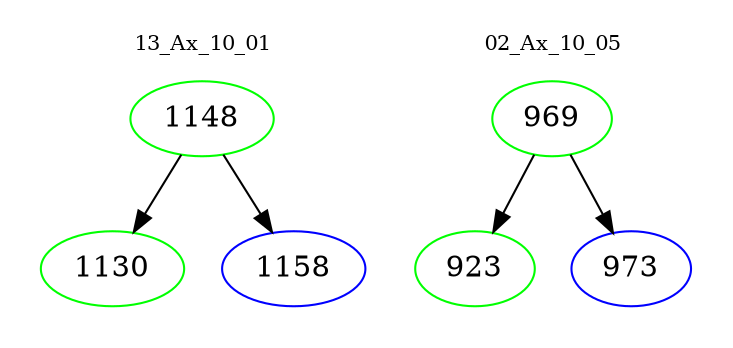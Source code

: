 digraph{
subgraph cluster_0 {
color = white
label = "13_Ax_10_01";
fontsize=10;
T0_1148 [label="1148", color="green"]
T0_1148 -> T0_1130 [color="black"]
T0_1130 [label="1130", color="green"]
T0_1148 -> T0_1158 [color="black"]
T0_1158 [label="1158", color="blue"]
}
subgraph cluster_1 {
color = white
label = "02_Ax_10_05";
fontsize=10;
T1_969 [label="969", color="green"]
T1_969 -> T1_923 [color="black"]
T1_923 [label="923", color="green"]
T1_969 -> T1_973 [color="black"]
T1_973 [label="973", color="blue"]
}
}
